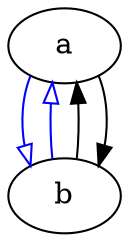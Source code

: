 digraph {
  "a";
  "b";
a -> b["color"="blue", "arrowhead"="onormal"]
b -> a["color"="blue", "arrowhead"="onormal"]
b -> a
a -> b

}
